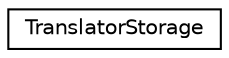 digraph "Graphical Class Hierarchy"
{
 // LATEX_PDF_SIZE
  edge [fontname="Helvetica",fontsize="10",labelfontname="Helvetica",labelfontsize="10"];
  node [fontname="Helvetica",fontsize="10",shape=record];
  rankdir="LR";
  Node0 [label="TranslatorStorage",height=0.2,width=0.4,color="black", fillcolor="white", style="filled",URL="$class_translator_storage.html",tooltip="The TranslatorStorage class provides for loading and storing translation files."];
}
